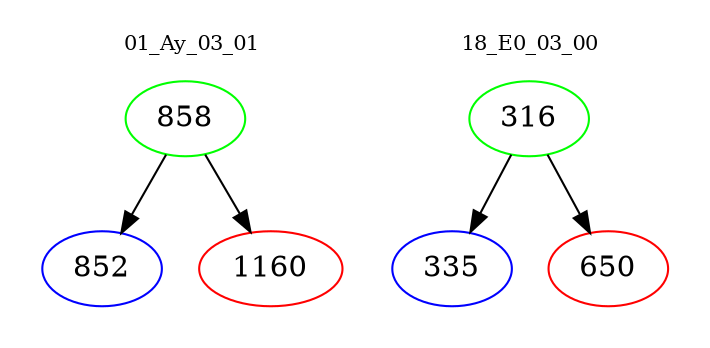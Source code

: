 digraph{
subgraph cluster_0 {
color = white
label = "01_Ay_03_01";
fontsize=10;
T0_858 [label="858", color="green"]
T0_858 -> T0_852 [color="black"]
T0_852 [label="852", color="blue"]
T0_858 -> T0_1160 [color="black"]
T0_1160 [label="1160", color="red"]
}
subgraph cluster_1 {
color = white
label = "18_E0_03_00";
fontsize=10;
T1_316 [label="316", color="green"]
T1_316 -> T1_335 [color="black"]
T1_335 [label="335", color="blue"]
T1_316 -> T1_650 [color="black"]
T1_650 [label="650", color="red"]
}
}
